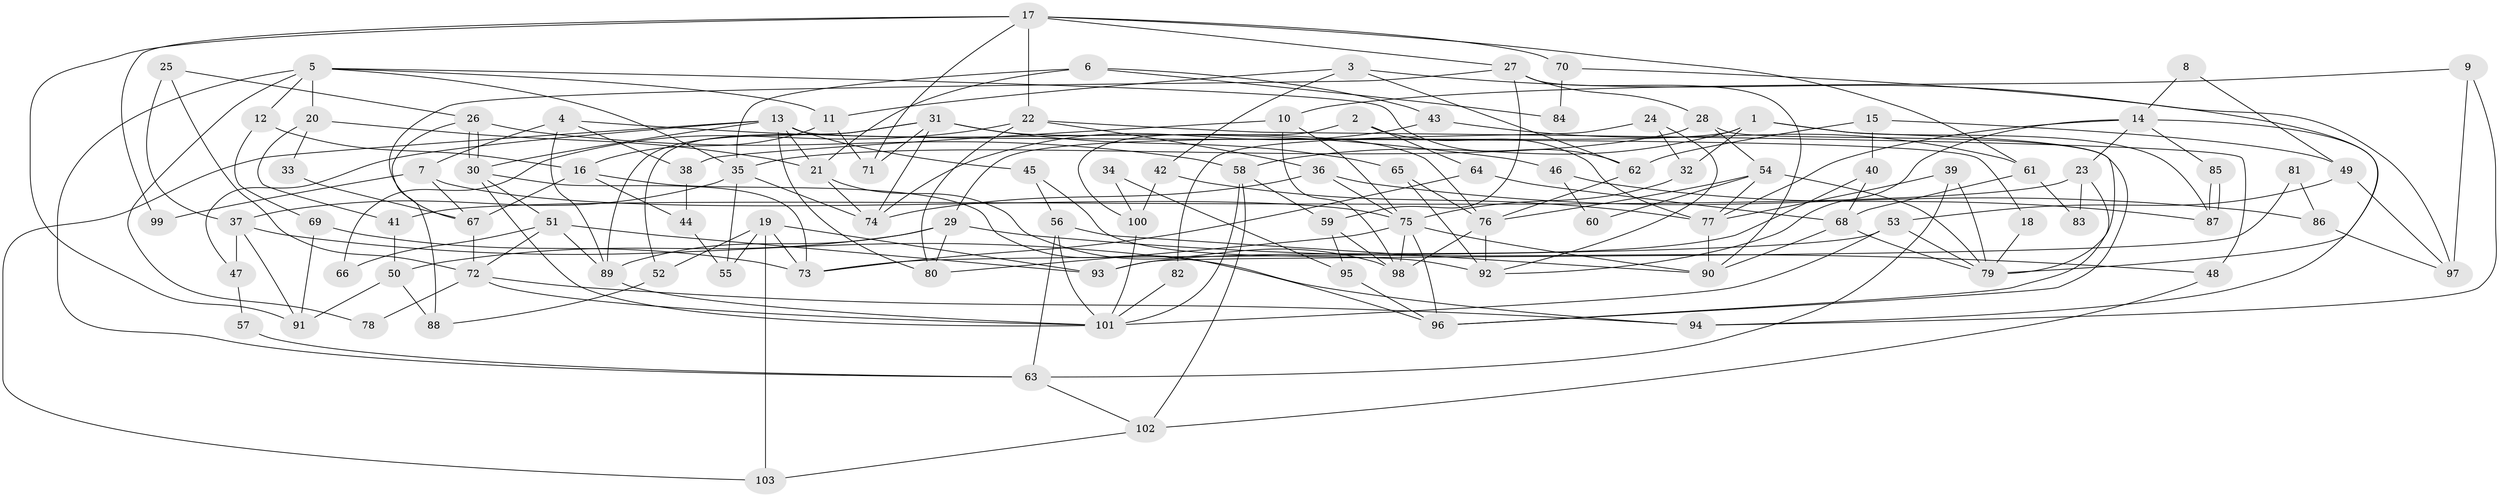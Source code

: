 // coarse degree distribution, {6: 0.10606060606060606, 5: 0.21212121212121213, 8: 0.06060606060606061, 7: 0.15151515151515152, 2: 0.09090909090909091, 9: 0.06060606060606061, 4: 0.07575757575757576, 3: 0.24242424242424243}
// Generated by graph-tools (version 1.1) at 2025/52/02/27/25 19:52:08]
// undirected, 103 vertices, 206 edges
graph export_dot {
graph [start="1"]
  node [color=gray90,style=filled];
  1;
  2;
  3;
  4;
  5;
  6;
  7;
  8;
  9;
  10;
  11;
  12;
  13;
  14;
  15;
  16;
  17;
  18;
  19;
  20;
  21;
  22;
  23;
  24;
  25;
  26;
  27;
  28;
  29;
  30;
  31;
  32;
  33;
  34;
  35;
  36;
  37;
  38;
  39;
  40;
  41;
  42;
  43;
  44;
  45;
  46;
  47;
  48;
  49;
  50;
  51;
  52;
  53;
  54;
  55;
  56;
  57;
  58;
  59;
  60;
  61;
  62;
  63;
  64;
  65;
  66;
  67;
  68;
  69;
  70;
  71;
  72;
  73;
  74;
  75;
  76;
  77;
  78;
  79;
  80;
  81;
  82;
  83;
  84;
  85;
  86;
  87;
  88;
  89;
  90;
  91;
  92;
  93;
  94;
  95;
  96;
  97;
  98;
  99;
  100;
  101;
  102;
  103;
  1 -- 29;
  1 -- 58;
  1 -- 32;
  1 -- 79;
  1 -- 87;
  2 -- 64;
  2 -- 77;
  2 -- 100;
  3 -- 62;
  3 -- 11;
  3 -- 42;
  3 -- 97;
  4 -- 7;
  4 -- 38;
  4 -- 46;
  4 -- 89;
  5 -- 35;
  5 -- 63;
  5 -- 11;
  5 -- 12;
  5 -- 20;
  5 -- 62;
  5 -- 78;
  6 -- 21;
  6 -- 43;
  6 -- 35;
  6 -- 84;
  7 -- 75;
  7 -- 67;
  7 -- 99;
  8 -- 14;
  8 -- 49;
  9 -- 10;
  9 -- 94;
  9 -- 97;
  10 -- 98;
  10 -- 75;
  10 -- 38;
  11 -- 16;
  11 -- 71;
  12 -- 69;
  12 -- 16;
  13 -- 80;
  13 -- 30;
  13 -- 18;
  13 -- 21;
  13 -- 45;
  13 -- 47;
  13 -- 103;
  14 -- 92;
  14 -- 77;
  14 -- 23;
  14 -- 85;
  14 -- 94;
  15 -- 62;
  15 -- 49;
  15 -- 40;
  16 -- 67;
  16 -- 44;
  16 -- 96;
  17 -- 27;
  17 -- 71;
  17 -- 22;
  17 -- 61;
  17 -- 70;
  17 -- 91;
  17 -- 99;
  18 -- 79;
  19 -- 103;
  19 -- 93;
  19 -- 52;
  19 -- 55;
  19 -- 73;
  20 -- 21;
  20 -- 33;
  20 -- 41;
  21 -- 98;
  21 -- 74;
  22 -- 36;
  22 -- 48;
  22 -- 66;
  22 -- 80;
  23 -- 96;
  23 -- 41;
  23 -- 83;
  24 -- 92;
  24 -- 32;
  24 -- 82;
  25 -- 26;
  25 -- 37;
  25 -- 72;
  26 -- 88;
  26 -- 30;
  26 -- 30;
  26 -- 58;
  27 -- 28;
  27 -- 90;
  27 -- 59;
  27 -- 67;
  28 -- 96;
  28 -- 35;
  28 -- 54;
  29 -- 89;
  29 -- 50;
  29 -- 48;
  29 -- 80;
  30 -- 51;
  30 -- 73;
  30 -- 101;
  31 -- 89;
  31 -- 76;
  31 -- 52;
  31 -- 65;
  31 -- 71;
  31 -- 74;
  32 -- 75;
  33 -- 67;
  34 -- 95;
  34 -- 100;
  35 -- 74;
  35 -- 37;
  35 -- 55;
  36 -- 74;
  36 -- 75;
  36 -- 86;
  37 -- 94;
  37 -- 47;
  37 -- 91;
  38 -- 44;
  39 -- 79;
  39 -- 63;
  39 -- 77;
  40 -- 68;
  40 -- 93;
  41 -- 50;
  42 -- 100;
  42 -- 77;
  43 -- 61;
  43 -- 74;
  44 -- 55;
  45 -- 92;
  45 -- 56;
  46 -- 87;
  46 -- 60;
  47 -- 57;
  48 -- 102;
  49 -- 53;
  49 -- 97;
  50 -- 91;
  50 -- 88;
  51 -- 89;
  51 -- 72;
  51 -- 66;
  51 -- 93;
  52 -- 88;
  53 -- 79;
  53 -- 73;
  53 -- 101;
  54 -- 77;
  54 -- 60;
  54 -- 76;
  54 -- 79;
  56 -- 101;
  56 -- 63;
  56 -- 90;
  57 -- 63;
  58 -- 101;
  58 -- 59;
  58 -- 102;
  59 -- 95;
  59 -- 98;
  61 -- 68;
  61 -- 83;
  62 -- 76;
  63 -- 102;
  64 -- 68;
  64 -- 73;
  65 -- 76;
  65 -- 92;
  67 -- 72;
  68 -- 90;
  68 -- 79;
  69 -- 73;
  69 -- 91;
  70 -- 79;
  70 -- 84;
  72 -- 101;
  72 -- 78;
  72 -- 94;
  75 -- 90;
  75 -- 80;
  75 -- 96;
  75 -- 98;
  76 -- 98;
  76 -- 92;
  77 -- 90;
  81 -- 93;
  81 -- 86;
  82 -- 101;
  85 -- 87;
  85 -- 87;
  86 -- 97;
  89 -- 101;
  95 -- 96;
  100 -- 101;
  102 -- 103;
}
